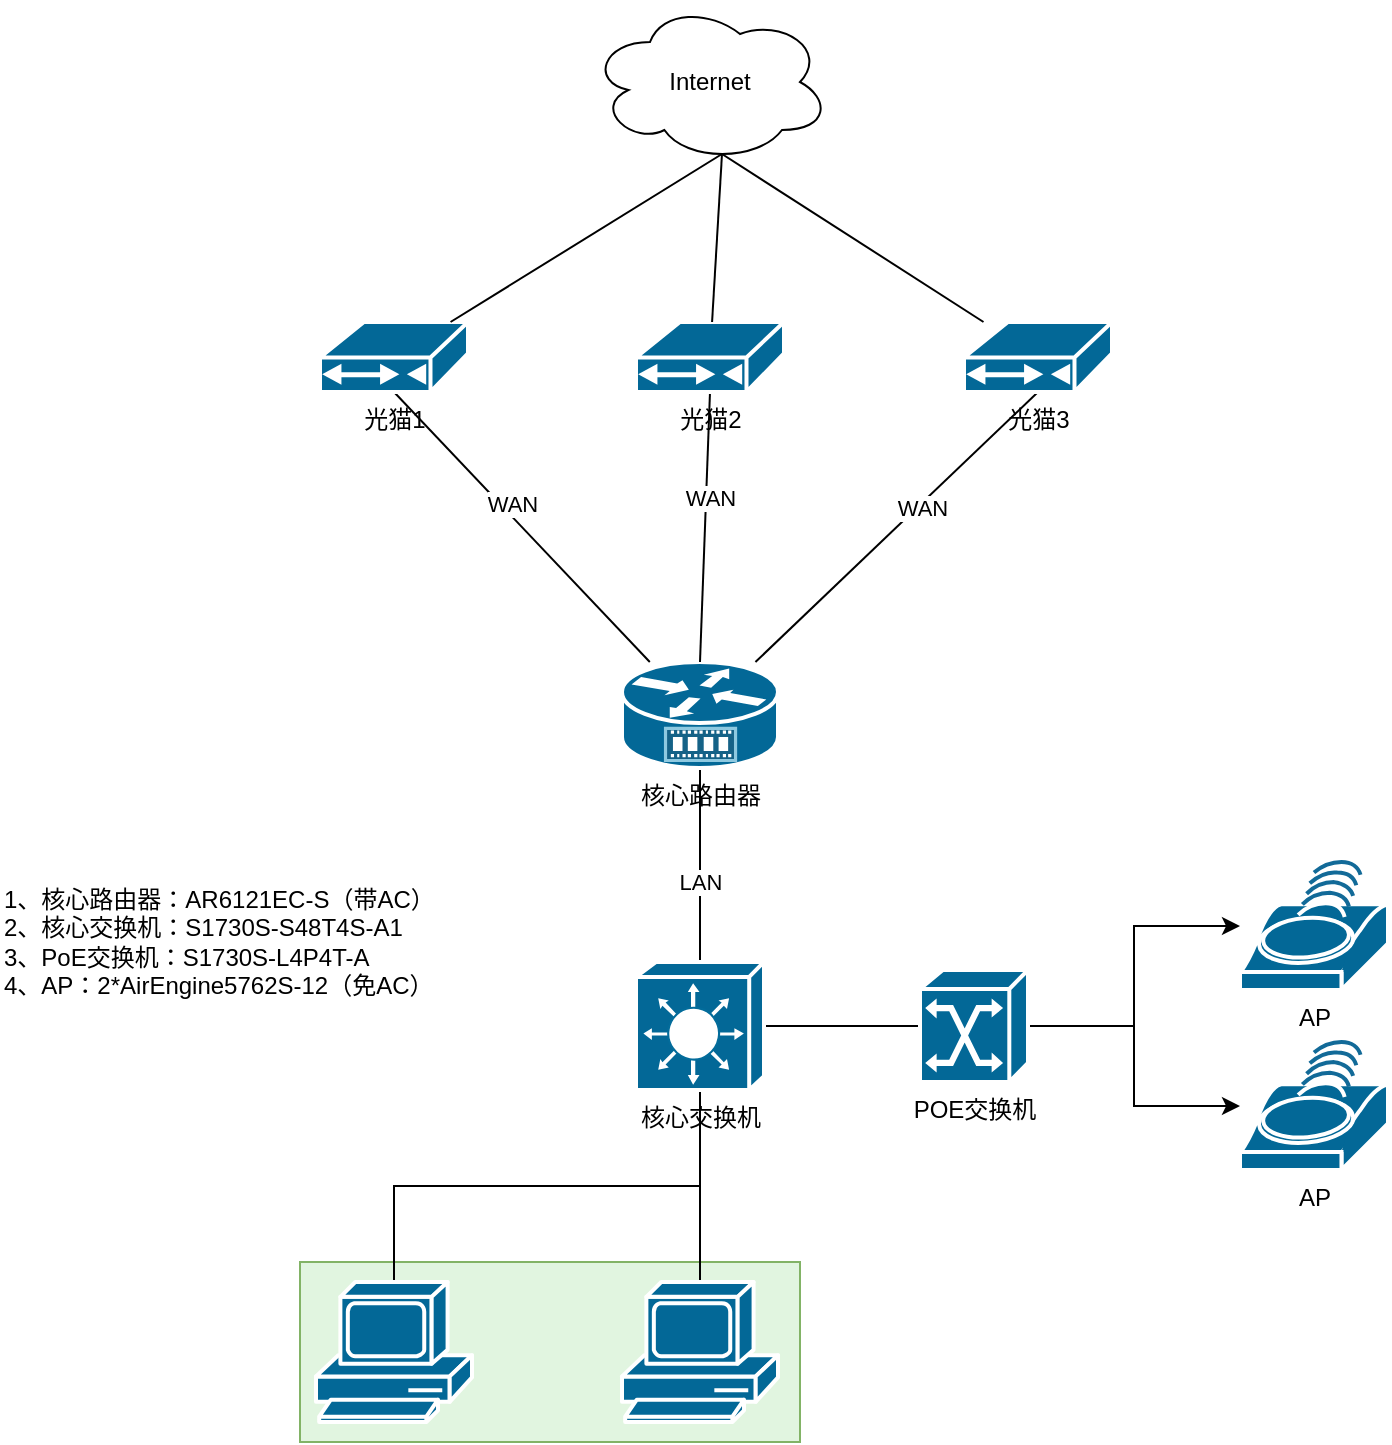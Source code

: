 <mxfile version="26.0.16" pages="3">
  <diagram name="Page-1" id="c37626ed-c26b-45fb-9056-f9ebc6bb27b6">
    <mxGraphModel dx="1379" dy="-94" grid="1" gridSize="10" guides="1" tooltips="1" connect="1" arrows="1" fold="1" page="1" pageScale="1" pageWidth="1100" pageHeight="850" background="none" math="0" shadow="0">
      <root>
        <mxCell id="0" />
        <mxCell id="1" parent="0" />
        <mxCell id="IFd26gyQQ5VNVt03JdOA-13" value="" style="rounded=0;whiteSpace=wrap;html=1;fillColor=#E1F5E0;strokeColor=#82b366;" vertex="1" parent="1">
          <mxGeometry x="170" y="1510" width="250" height="90" as="geometry" />
        </mxCell>
        <mxCell id="-Dp10Fadvxa0A_ogpggV-3" style="rounded=0;orthogonalLoop=1;jettySize=auto;html=1;exitX=0.5;exitY=1;exitDx=0;exitDy=0;exitPerimeter=0;endArrow=none;endFill=0;" parent="1" source="-Dp10Fadvxa0A_ogpggV-16" target="-Dp10Fadvxa0A_ogpggV-2" edge="1">
          <mxGeometry relative="1" as="geometry">
            <mxPoint x="212" y="1086" as="sourcePoint" />
          </mxGeometry>
        </mxCell>
        <mxCell id="-Dp10Fadvxa0A_ogpggV-9" value="WAN" style="edgeLabel;html=1;align=center;verticalAlign=middle;resizable=0;points=[];" parent="-Dp10Fadvxa0A_ogpggV-3" vertex="1" connectable="0">
          <mxGeometry x="-0.135" y="4" relative="1" as="geometry">
            <mxPoint as="offset" />
          </mxGeometry>
        </mxCell>
        <mxCell id="-Dp10Fadvxa0A_ogpggV-14" style="edgeStyle=orthogonalEdgeStyle;rounded=0;orthogonalLoop=1;jettySize=auto;html=1;exitX=0.5;exitY=1;exitDx=0;exitDy=0;exitPerimeter=0;entryX=0.5;entryY=0;entryDx=0;entryDy=0;entryPerimeter=0;endArrow=none;endFill=0;" parent="1" source="-Dp10Fadvxa0A_ogpggV-2" target="IFd26gyQQ5VNVt03JdOA-1" edge="1">
          <mxGeometry relative="1" as="geometry">
            <mxPoint x="370" y="1370" as="targetPoint" />
          </mxGeometry>
        </mxCell>
        <mxCell id="-Dp10Fadvxa0A_ogpggV-15" value="LAN" style="edgeLabel;html=1;align=center;verticalAlign=middle;resizable=0;points=[];" parent="-Dp10Fadvxa0A_ogpggV-14" vertex="1" connectable="0">
          <mxGeometry x="-0.323" relative="1" as="geometry">
            <mxPoint y="24" as="offset" />
          </mxGeometry>
        </mxCell>
        <mxCell id="-Dp10Fadvxa0A_ogpggV-2" value="核心路由器" style="shape=mxgraph.cisco.routers.service_router;sketch=0;html=1;pointerEvents=1;dashed=0;fillColor=#036897;strokeColor=#ffffff;strokeWidth=2;verticalLabelPosition=bottom;verticalAlign=top;align=center;outlineConnect=0;" parent="1" vertex="1">
          <mxGeometry x="331" y="1210" width="78" height="53" as="geometry" />
        </mxCell>
        <mxCell id="-Dp10Fadvxa0A_ogpggV-7" style="rounded=0;orthogonalLoop=1;jettySize=auto;html=1;entryX=0.5;entryY=0;entryDx=0;entryDy=0;entryPerimeter=0;exitX=0.5;exitY=1;exitDx=0;exitDy=0;exitPerimeter=0;endArrow=none;endFill=0;" parent="1" source="-Dp10Fadvxa0A_ogpggV-17" target="-Dp10Fadvxa0A_ogpggV-2" edge="1">
          <mxGeometry relative="1" as="geometry">
            <mxPoint x="390" y="1110" as="sourcePoint" />
          </mxGeometry>
        </mxCell>
        <mxCell id="-Dp10Fadvxa0A_ogpggV-10" value="WAN" style="edgeLabel;html=1;align=center;verticalAlign=middle;resizable=0;points=[];" parent="-Dp10Fadvxa0A_ogpggV-7" vertex="1" connectable="0">
          <mxGeometry x="-0.215" y="1" relative="1" as="geometry">
            <mxPoint x="1" as="offset" />
          </mxGeometry>
        </mxCell>
        <mxCell id="-Dp10Fadvxa0A_ogpggV-8" style="rounded=0;orthogonalLoop=1;jettySize=auto;html=1;exitX=0.5;exitY=1;exitDx=0;exitDy=0;exitPerimeter=0;endArrow=none;endFill=0;" parent="1" source="-Dp10Fadvxa0A_ogpggV-19" target="-Dp10Fadvxa0A_ogpggV-2" edge="1">
          <mxGeometry relative="1" as="geometry">
            <mxPoint x="536" y="1086" as="sourcePoint" />
          </mxGeometry>
        </mxCell>
        <mxCell id="-Dp10Fadvxa0A_ogpggV-11" value="WAN" style="edgeLabel;html=1;align=center;verticalAlign=middle;resizable=0;points=[];" parent="-Dp10Fadvxa0A_ogpggV-8" vertex="1" connectable="0">
          <mxGeometry x="-0.16" y="1" relative="1" as="geometry">
            <mxPoint as="offset" />
          </mxGeometry>
        </mxCell>
        <mxCell id="-Dp10Fadvxa0A_ogpggV-26" style="edgeStyle=orthogonalEdgeStyle;rounded=0;orthogonalLoop=1;jettySize=auto;html=1;exitX=0.5;exitY=1;exitDx=0;exitDy=0;exitPerimeter=0;endArrow=none;endFill=0;" parent="1" source="IFd26gyQQ5VNVt03JdOA-1" target="-Dp10Fadvxa0A_ogpggV-25" edge="1">
          <mxGeometry relative="1" as="geometry">
            <mxPoint x="370" y="1434" as="sourcePoint" />
          </mxGeometry>
        </mxCell>
        <mxCell id="-Dp10Fadvxa0A_ogpggV-16" value="光猫1" style="shape=mxgraph.cisco.modems_and_phones.cable_modem;sketch=0;html=1;pointerEvents=1;dashed=0;fillColor=#036897;strokeColor=#ffffff;strokeWidth=2;verticalLabelPosition=bottom;verticalAlign=top;align=center;outlineConnect=0;" parent="1" vertex="1">
          <mxGeometry x="180" y="1040" width="74" height="35" as="geometry" />
        </mxCell>
        <mxCell id="-Dp10Fadvxa0A_ogpggV-17" value="光猫2" style="shape=mxgraph.cisco.modems_and_phones.cable_modem;sketch=0;html=1;pointerEvents=1;dashed=0;fillColor=#036897;strokeColor=#ffffff;strokeWidth=2;verticalLabelPosition=bottom;verticalAlign=top;align=center;outlineConnect=0;" parent="1" vertex="1">
          <mxGeometry x="338" y="1040" width="74" height="35" as="geometry" />
        </mxCell>
        <mxCell id="-Dp10Fadvxa0A_ogpggV-19" value="光猫3" style="shape=mxgraph.cisco.modems_and_phones.cable_modem;sketch=0;html=1;pointerEvents=1;dashed=0;fillColor=#036897;strokeColor=#ffffff;strokeWidth=2;verticalLabelPosition=bottom;verticalAlign=top;align=center;outlineConnect=0;" parent="1" vertex="1">
          <mxGeometry x="502" y="1040" width="74" height="35" as="geometry" />
        </mxCell>
        <mxCell id="-Dp10Fadvxa0A_ogpggV-22" style="rounded=0;orthogonalLoop=1;jettySize=auto;html=1;exitX=0.55;exitY=0.95;exitDx=0;exitDy=0;exitPerimeter=0;endArrow=none;endFill=0;" parent="1" source="-Dp10Fadvxa0A_ogpggV-21" target="-Dp10Fadvxa0A_ogpggV-16" edge="1">
          <mxGeometry relative="1" as="geometry" />
        </mxCell>
        <mxCell id="-Dp10Fadvxa0A_ogpggV-23" style="rounded=0;orthogonalLoop=1;jettySize=auto;html=1;exitX=0.55;exitY=0.95;exitDx=0;exitDy=0;exitPerimeter=0;endArrow=none;endFill=0;" parent="1" source="-Dp10Fadvxa0A_ogpggV-21" target="-Dp10Fadvxa0A_ogpggV-17" edge="1">
          <mxGeometry relative="1" as="geometry" />
        </mxCell>
        <mxCell id="-Dp10Fadvxa0A_ogpggV-24" style="rounded=0;orthogonalLoop=1;jettySize=auto;html=1;exitX=0.55;exitY=0.95;exitDx=0;exitDy=0;exitPerimeter=0;endArrow=none;endFill=0;" parent="1" source="-Dp10Fadvxa0A_ogpggV-21" target="-Dp10Fadvxa0A_ogpggV-19" edge="1">
          <mxGeometry relative="1" as="geometry" />
        </mxCell>
        <mxCell id="-Dp10Fadvxa0A_ogpggV-21" value="Internet" style="ellipse;shape=cloud;whiteSpace=wrap;html=1;" parent="1" vertex="1">
          <mxGeometry x="315" y="880" width="120" height="80" as="geometry" />
        </mxCell>
        <mxCell id="-Dp10Fadvxa0A_ogpggV-25" value="" style="shape=mxgraph.cisco.computers_and_peripherals.pc;sketch=0;html=1;pointerEvents=1;dashed=0;fillColor=#036897;strokeColor=#ffffff;strokeWidth=2;verticalLabelPosition=bottom;verticalAlign=top;align=center;outlineConnect=0;" parent="1" vertex="1">
          <mxGeometry x="331" y="1520" width="78" height="70" as="geometry" />
        </mxCell>
        <mxCell id="IFd26gyQQ5VNVt03JdOA-4" style="edgeStyle=orthogonalEdgeStyle;rounded=0;orthogonalLoop=1;jettySize=auto;html=1;exitX=1;exitY=0.5;exitDx=0;exitDy=0;exitPerimeter=0;entryX=0;entryY=0.5;entryDx=0;entryDy=0;entryPerimeter=0;endArrow=none;endFill=0;" edge="1" parent="1" source="IFd26gyQQ5VNVt03JdOA-1" target="IFd26gyQQ5VNVt03JdOA-3">
          <mxGeometry relative="1" as="geometry" />
        </mxCell>
        <mxCell id="IFd26gyQQ5VNVt03JdOA-10" style="edgeStyle=orthogonalEdgeStyle;rounded=0;orthogonalLoop=1;jettySize=auto;html=1;exitX=0.5;exitY=1;exitDx=0;exitDy=0;exitPerimeter=0;entryX=0.5;entryY=0;entryDx=0;entryDy=0;entryPerimeter=0;endArrow=none;endFill=0;" edge="1" parent="1" source="IFd26gyQQ5VNVt03JdOA-1" target="IFd26gyQQ5VNVt03JdOA-9">
          <mxGeometry relative="1" as="geometry" />
        </mxCell>
        <mxCell id="IFd26gyQQ5VNVt03JdOA-1" value="核心交换机" style="shape=mxgraph.cisco.switches.layer_3_switch;sketch=0;html=1;pointerEvents=1;dashed=0;fillColor=#036897;strokeColor=#ffffff;strokeWidth=2;verticalLabelPosition=bottom;verticalAlign=top;align=center;outlineConnect=0;" vertex="1" parent="1">
          <mxGeometry x="338" y="1360" width="64" height="64" as="geometry" />
        </mxCell>
        <mxCell id="IFd26gyQQ5VNVt03JdOA-6" style="edgeStyle=orthogonalEdgeStyle;rounded=0;orthogonalLoop=1;jettySize=auto;html=1;exitX=1;exitY=0.5;exitDx=0;exitDy=0;exitPerimeter=0;" edge="1" parent="1" source="IFd26gyQQ5VNVt03JdOA-3" target="IFd26gyQQ5VNVt03JdOA-5">
          <mxGeometry relative="1" as="geometry" />
        </mxCell>
        <mxCell id="IFd26gyQQ5VNVt03JdOA-8" style="edgeStyle=orthogonalEdgeStyle;rounded=0;orthogonalLoop=1;jettySize=auto;html=1;exitX=1;exitY=0.5;exitDx=0;exitDy=0;exitPerimeter=0;" edge="1" parent="1" source="IFd26gyQQ5VNVt03JdOA-3" target="IFd26gyQQ5VNVt03JdOA-7">
          <mxGeometry relative="1" as="geometry" />
        </mxCell>
        <mxCell id="IFd26gyQQ5VNVt03JdOA-3" value="POE交换机" style="shape=mxgraph.cisco.switches.atm_switch;sketch=0;html=1;pointerEvents=1;dashed=0;fillColor=#036897;strokeColor=#ffffff;strokeWidth=2;verticalLabelPosition=bottom;verticalAlign=top;align=center;outlineConnect=0;" vertex="1" parent="1">
          <mxGeometry x="480" y="1364" width="54" height="56" as="geometry" />
        </mxCell>
        <mxCell id="IFd26gyQQ5VNVt03JdOA-5" value="AP" style="shape=mxgraph.cisco.wireless.wi-fi_tag;sketch=0;html=1;pointerEvents=1;dashed=0;fillColor=#036897;strokeColor=#ffffff;strokeWidth=2;verticalLabelPosition=bottom;verticalAlign=top;align=center;outlineConnect=0;" vertex="1" parent="1">
          <mxGeometry x="640" y="1310" width="74" height="64" as="geometry" />
        </mxCell>
        <mxCell id="IFd26gyQQ5VNVt03JdOA-7" value="AP" style="shape=mxgraph.cisco.wireless.wi-fi_tag;sketch=0;html=1;pointerEvents=1;dashed=0;fillColor=#036897;strokeColor=#ffffff;strokeWidth=2;verticalLabelPosition=bottom;verticalAlign=top;align=center;outlineConnect=0;" vertex="1" parent="1">
          <mxGeometry x="640" y="1400" width="74" height="64" as="geometry" />
        </mxCell>
        <mxCell id="IFd26gyQQ5VNVt03JdOA-9" value="" style="shape=mxgraph.cisco.computers_and_peripherals.pc;sketch=0;html=1;pointerEvents=1;dashed=0;fillColor=#036897;strokeColor=#ffffff;strokeWidth=2;verticalLabelPosition=bottom;verticalAlign=top;align=center;outlineConnect=0;" vertex="1" parent="1">
          <mxGeometry x="178" y="1520" width="78" height="70" as="geometry" />
        </mxCell>
        <mxCell id="IFd26gyQQ5VNVt03JdOA-15" value="1、核心路由器：AR6121EC-S（带AC）&lt;br&gt;2、核心交换机：S1730S-S48T4S-A1&lt;br&gt;3、PoE交换机：S1730S-L4P4T-A&lt;br&gt;4、AP：2*AirEngine5762S-12（免AC）" style="text;strokeColor=none;align=left;fillColor=none;html=1;verticalAlign=middle;whiteSpace=wrap;rounded=0;" vertex="1" parent="1">
          <mxGeometry x="20" y="1310" width="270" height="80" as="geometry" />
        </mxCell>
      </root>
    </mxGraphModel>
  </diagram>
  <diagram id="LrQQy67O-DPwN8x1VYBs" name="美生慧谷网络拓扑">
    <mxGraphModel dx="1426" dy="747" grid="1" gridSize="10" guides="1" tooltips="1" connect="1" arrows="1" fold="1" page="1" pageScale="1" pageWidth="827" pageHeight="1169" math="0" shadow="0">
      <root>
        <mxCell id="0" />
        <mxCell id="1" parent="0" />
        <mxCell id="JclzIWzvm695KFUCSF0w-3" style="edgeStyle=orthogonalEdgeStyle;rounded=0;orthogonalLoop=1;jettySize=auto;html=1;exitX=0.5;exitY=1;exitDx=0;exitDy=0;exitPerimeter=0;" edge="1" parent="1" source="JclzIWzvm695KFUCSF0w-1" target="JclzIWzvm695KFUCSF0w-2">
          <mxGeometry relative="1" as="geometry" />
        </mxCell>
        <mxCell id="pH8SFVSykcNUc-93mGKD-3" style="edgeStyle=orthogonalEdgeStyle;rounded=0;orthogonalLoop=1;jettySize=auto;html=1;exitX=0.5;exitY=1;exitDx=0;exitDy=0;exitPerimeter=0;" edge="1" parent="1" source="JclzIWzvm695KFUCSF0w-1" target="pH8SFVSykcNUc-93mGKD-2">
          <mxGeometry relative="1" as="geometry" />
        </mxCell>
        <mxCell id="JclzIWzvm695KFUCSF0w-1" value="光猫" style="shape=mxgraph.cisco.modems_and_phones.modem;sketch=0;html=1;pointerEvents=1;dashed=0;fillColor=#036897;strokeColor=#ffffff;strokeWidth=2;verticalLabelPosition=bottom;verticalAlign=top;align=center;outlineConnect=0;" vertex="1" parent="1">
          <mxGeometry x="375" y="240" width="77" height="27" as="geometry" />
        </mxCell>
        <mxCell id="JclzIWzvm695KFUCSF0w-2" value="无线路由器" style="shape=mxgraph.cisco.routers.wireless_router;sketch=0;html=1;pointerEvents=1;dashed=0;fillColor=#036897;strokeColor=#ffffff;strokeWidth=2;verticalLabelPosition=bottom;verticalAlign=top;align=center;outlineConnect=0;" vertex="1" parent="1">
          <mxGeometry x="550" y="370" width="78" height="77" as="geometry" />
        </mxCell>
        <mxCell id="JclzIWzvm695KFUCSF0w-7" value="PC" style="shape=mxgraph.cisco.computers_and_peripherals.pc;sketch=0;html=1;pointerEvents=1;dashed=0;fillColor=#036897;strokeColor=#ffffff;strokeWidth=2;verticalLabelPosition=bottom;verticalAlign=top;align=center;outlineConnect=0;" vertex="1" parent="1">
          <mxGeometry x="120" y="517" width="78" height="70" as="geometry" />
        </mxCell>
        <mxCell id="JclzIWzvm695KFUCSF0w-8" value="" style="shape=mxgraph.cisco.computers_and_peripherals.pc;sketch=0;html=1;pointerEvents=1;dashed=0;fillColor=#036897;strokeColor=#ffffff;strokeWidth=2;verticalLabelPosition=bottom;verticalAlign=top;align=center;outlineConnect=0;" vertex="1" parent="1">
          <mxGeometry x="230" y="517" width="78" height="70" as="geometry" />
        </mxCell>
        <mxCell id="JclzIWzvm695KFUCSF0w-9" value="" style="shape=mxgraph.cisco.computers_and_peripherals.pc;sketch=0;html=1;pointerEvents=1;dashed=0;fillColor=#036897;strokeColor=#ffffff;strokeWidth=2;verticalLabelPosition=bottom;verticalAlign=top;align=center;outlineConnect=0;" vertex="1" parent="1">
          <mxGeometry x="350" y="517" width="78" height="70" as="geometry" />
        </mxCell>
        <mxCell id="JclzIWzvm695KFUCSF0w-10" value="" style="shape=mxgraph.cisco.computers_and_peripherals.pc;sketch=0;html=1;pointerEvents=1;dashed=0;fillColor=#036897;strokeColor=#ffffff;strokeWidth=2;verticalLabelPosition=bottom;verticalAlign=top;align=center;outlineConnect=0;" vertex="1" parent="1">
          <mxGeometry x="570" y="517" width="78" height="70" as="geometry" />
        </mxCell>
        <mxCell id="JclzIWzvm695KFUCSF0w-16" style="edgeStyle=orthogonalEdgeStyle;rounded=0;orthogonalLoop=1;jettySize=auto;html=1;exitX=0.5;exitY=1;exitDx=0;exitDy=0;exitPerimeter=0;entryX=0.5;entryY=0;entryDx=0;entryDy=0;entryPerimeter=0;" edge="1" parent="1" source="JclzIWzvm695KFUCSF0w-2" target="JclzIWzvm695KFUCSF0w-10">
          <mxGeometry relative="1" as="geometry" />
        </mxCell>
        <mxCell id="JclzIWzvm695KFUCSF0w-17" value="笔记本" style="shape=mxgraph.cisco.computers_and_peripherals.upc;sketch=0;html=1;pointerEvents=1;dashed=0;fillColor=#036897;strokeColor=#ffffff;strokeWidth=2;verticalLabelPosition=bottom;verticalAlign=top;align=center;outlineConnect=0;" vertex="1" parent="1">
          <mxGeometry x="680" y="511" width="91" height="81" as="geometry" />
        </mxCell>
        <mxCell id="JclzIWzvm695KFUCSF0w-19" style="edgeStyle=orthogonalEdgeStyle;rounded=0;orthogonalLoop=1;jettySize=auto;html=1;exitX=0.5;exitY=1;exitDx=0;exitDy=0;exitPerimeter=0;entryX=0.68;entryY=0;entryDx=0;entryDy=0;entryPerimeter=0;" edge="1" parent="1" source="JclzIWzvm695KFUCSF0w-2" target="JclzIWzvm695KFUCSF0w-17">
          <mxGeometry relative="1" as="geometry">
            <Array as="points">
              <mxPoint x="589" y="480" />
              <mxPoint x="742" y="480" />
            </Array>
          </mxGeometry>
        </mxCell>
        <mxCell id="pH8SFVSykcNUc-93mGKD-2" value="二层交换机" style="shape=mxgraph.cisco.switches.layer_2_remote_switch;sketch=0;html=1;pointerEvents=1;dashed=0;fillColor=#036897;strokeColor=#ffffff;strokeWidth=2;verticalLabelPosition=bottom;verticalAlign=top;align=center;outlineConnect=0;" vertex="1" parent="1">
          <mxGeometry x="218.5" y="370" width="101" height="50" as="geometry" />
        </mxCell>
        <mxCell id="pH8SFVSykcNUc-93mGKD-4" style="edgeStyle=orthogonalEdgeStyle;rounded=0;orthogonalLoop=1;jettySize=auto;html=1;exitX=0.5;exitY=1;exitDx=0;exitDy=0;exitPerimeter=0;entryX=0.5;entryY=0;entryDx=0;entryDy=0;entryPerimeter=0;" edge="1" parent="1" source="pH8SFVSykcNUc-93mGKD-2" target="JclzIWzvm695KFUCSF0w-7">
          <mxGeometry relative="1" as="geometry" />
        </mxCell>
        <mxCell id="pH8SFVSykcNUc-93mGKD-5" style="edgeStyle=orthogonalEdgeStyle;rounded=0;orthogonalLoop=1;jettySize=auto;html=1;exitX=0.5;exitY=1;exitDx=0;exitDy=0;exitPerimeter=0;entryX=0.5;entryY=0;entryDx=0;entryDy=0;entryPerimeter=0;" edge="1" parent="1" source="pH8SFVSykcNUc-93mGKD-2" target="JclzIWzvm695KFUCSF0w-8">
          <mxGeometry relative="1" as="geometry" />
        </mxCell>
        <mxCell id="pH8SFVSykcNUc-93mGKD-6" style="edgeStyle=orthogonalEdgeStyle;rounded=0;orthogonalLoop=1;jettySize=auto;html=1;exitX=0.5;exitY=1;exitDx=0;exitDy=0;exitPerimeter=0;entryX=0.5;entryY=0;entryDx=0;entryDy=0;entryPerimeter=0;" edge="1" parent="1" source="pH8SFVSykcNUc-93mGKD-2" target="JclzIWzvm695KFUCSF0w-9">
          <mxGeometry relative="1" as="geometry" />
        </mxCell>
      </root>
    </mxGraphModel>
  </diagram>
  <diagram id="XXlCVuCQXe9ww1Ng98jA" name="第 3 页">
    <mxGraphModel dx="1426" dy="747" grid="1" gridSize="10" guides="1" tooltips="1" connect="1" arrows="1" fold="1" page="1" pageScale="1" pageWidth="827" pageHeight="1169" math="0" shadow="0">
      <root>
        <mxCell id="0" />
        <mxCell id="1" parent="0" />
        <mxCell id="veRV1l_6fra9pxSBav4H-3" style="edgeStyle=orthogonalEdgeStyle;rounded=0;orthogonalLoop=1;jettySize=auto;html=1;exitX=1;exitY=0.5;exitDx=0;exitDy=0;exitPerimeter=0;entryX=0;entryY=0.5;entryDx=0;entryDy=0;startArrow=classic;startFill=1;" edge="1" parent="1" source="veRV1l_6fra9pxSBav4H-1" target="veRV1l_6fra9pxSBav4H-2">
          <mxGeometry relative="1" as="geometry" />
        </mxCell>
        <mxCell id="veRV1l_6fra9pxSBav4H-18" value="wifi" style="edgeLabel;html=1;align=center;verticalAlign=middle;resizable=0;points=[];" vertex="1" connectable="0" parent="veRV1l_6fra9pxSBav4H-3">
          <mxGeometry x="0.042" y="-1" relative="1" as="geometry">
            <mxPoint as="offset" />
          </mxGeometry>
        </mxCell>
        <mxCell id="veRV1l_6fra9pxSBav4H-1" value="5G移动路由器" style="shape=mxgraph.cisco.routers.wireless_router;sketch=0;html=1;pointerEvents=1;dashed=0;fillColor=#036897;strokeColor=#ffffff;strokeWidth=2;verticalLabelPosition=bottom;verticalAlign=top;align=center;outlineConnect=0;" vertex="1" parent="1">
          <mxGeometry x="390" y="311.5" width="78" height="77" as="geometry" />
        </mxCell>
        <mxCell id="veRV1l_6fra9pxSBav4H-2" value="笔记本电脑" style="image;html=1;image=img/lib/clip_art/computers/Netbook_128x128.png" vertex="1" parent="1">
          <mxGeometry x="610" y="310" width="80" height="80" as="geometry" />
        </mxCell>
        <mxCell id="veRV1l_6fra9pxSBav4H-4" value="TMS&amp;nbsp;服务器" style="shape=mxgraph.cisco.servers.www_server;sketch=0;html=1;pointerEvents=1;dashed=0;fillColor=#036897;strokeColor=#ffffff;strokeWidth=2;verticalLabelPosition=bottom;verticalAlign=top;align=center;outlineConnect=0;" vertex="1" parent="1">
          <mxGeometry x="396" y="110" width="66" height="67" as="geometry" />
        </mxCell>
        <mxCell id="veRV1l_6fra9pxSBav4H-5" style="edgeStyle=orthogonalEdgeStyle;rounded=0;orthogonalLoop=1;jettySize=auto;html=1;exitX=0.5;exitY=1;exitDx=0;exitDy=0;exitPerimeter=0;entryX=0.5;entryY=0.32;entryDx=0;entryDy=0;entryPerimeter=0;dashed=1;startArrow=classic;startFill=1;" edge="1" parent="1" source="veRV1l_6fra9pxSBav4H-4" target="veRV1l_6fra9pxSBav4H-1">
          <mxGeometry relative="1" as="geometry" />
        </mxCell>
        <mxCell id="veRV1l_6fra9pxSBav4H-6" value="" style="shape=mxgraph.cisco.misc.stb;html=1;pointerEvents=1;dashed=0;fillColor=#036897;strokeColor=#ffffff;strokeWidth=2;verticalLabelPosition=bottom;verticalAlign=top;align=center;outlineConnect=0;" vertex="1" parent="1">
          <mxGeometry x="189" y="294" width="86" height="37" as="geometry" />
        </mxCell>
        <mxCell id="veRV1l_6fra9pxSBav4H-10" value="" style="shape=mxgraph.cisco.misc.stb;html=1;pointerEvents=1;dashed=0;fillColor=#036897;strokeColor=#ffffff;strokeWidth=2;verticalLabelPosition=bottom;verticalAlign=top;align=center;outlineConnect=0;" vertex="1" parent="1">
          <mxGeometry x="103" y="294" width="86" height="37" as="geometry" />
        </mxCell>
        <mxCell id="veRV1l_6fra9pxSBav4H-11" value="" style="shape=mxgraph.cisco.misc.stb;html=1;pointerEvents=1;dashed=0;fillColor=#036897;strokeColor=#ffffff;strokeWidth=2;verticalLabelPosition=bottom;verticalAlign=top;align=center;outlineConnect=0;" vertex="1" parent="1">
          <mxGeometry x="89" y="327" width="86" height="37" as="geometry" />
        </mxCell>
        <mxCell id="veRV1l_6fra9pxSBav4H-12" value="" style="shape=mxgraph.cisco.misc.stb;html=1;pointerEvents=1;dashed=0;fillColor=#036897;strokeColor=#ffffff;strokeWidth=2;verticalLabelPosition=bottom;verticalAlign=top;align=center;outlineConnect=0;" vertex="1" parent="1">
          <mxGeometry x="175" y="331" width="86" height="37" as="geometry" />
        </mxCell>
        <mxCell id="veRV1l_6fra9pxSBav4H-13" value="" style="shape=mxgraph.cisco.misc.stb;html=1;pointerEvents=1;dashed=0;fillColor=#036897;strokeColor=#ffffff;strokeWidth=2;verticalLabelPosition=bottom;verticalAlign=top;align=center;outlineConnect=0;" vertex="1" parent="1">
          <mxGeometry x="73" y="364" width="86" height="37" as="geometry" />
        </mxCell>
        <mxCell id="veRV1l_6fra9pxSBav4H-14" value="" style="shape=mxgraph.cisco.misc.stb;html=1;pointerEvents=1;dashed=0;fillColor=#036897;strokeColor=#ffffff;strokeWidth=2;verticalLabelPosition=bottom;verticalAlign=top;align=center;outlineConnect=0;" vertex="1" parent="1">
          <mxGeometry x="159" y="368" width="86" height="37" as="geometry" />
        </mxCell>
        <mxCell id="veRV1l_6fra9pxSBav4H-15" value="STB" style="text;html=1;align=center;verticalAlign=middle;whiteSpace=wrap;rounded=0;" vertex="1" parent="1">
          <mxGeometry x="115" y="401" width="60" height="30" as="geometry" />
        </mxCell>
        <mxCell id="veRV1l_6fra9pxSBav4H-16" style="edgeStyle=orthogonalEdgeStyle;rounded=0;orthogonalLoop=1;jettySize=auto;html=1;exitX=0;exitY=0.5;exitDx=0;exitDy=0;exitPerimeter=0;entryX=1;entryY=0.5;entryDx=0;entryDy=0;entryPerimeter=0;" edge="1" parent="1" source="veRV1l_6fra9pxSBav4H-1" target="veRV1l_6fra9pxSBav4H-12">
          <mxGeometry relative="1" as="geometry" />
        </mxCell>
        <mxCell id="veRV1l_6fra9pxSBav4H-17" value="wifi" style="edgeLabel;html=1;align=center;verticalAlign=middle;resizable=0;points=[];" vertex="1" connectable="0" parent="veRV1l_6fra9pxSBav4H-16">
          <mxGeometry x="0.043" y="1" relative="1" as="geometry">
            <mxPoint x="1" as="offset" />
          </mxGeometry>
        </mxCell>
      </root>
    </mxGraphModel>
  </diagram>
</mxfile>
